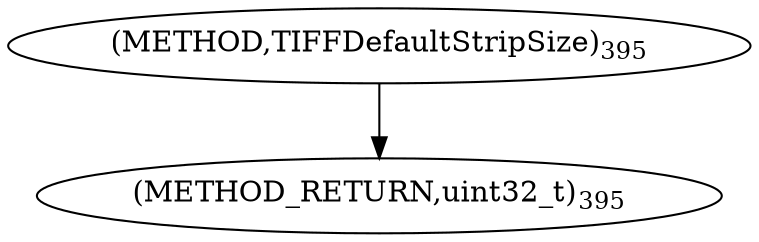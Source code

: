 digraph "TIFFDefaultStripSize" {  
"8637" [label = <(METHOD,TIFFDefaultStripSize)<SUB>395</SUB>> ]
"8640" [label = <(METHOD_RETURN,uint32_t)<SUB>395</SUB>> ]
  "8637" -> "8640" 
}
